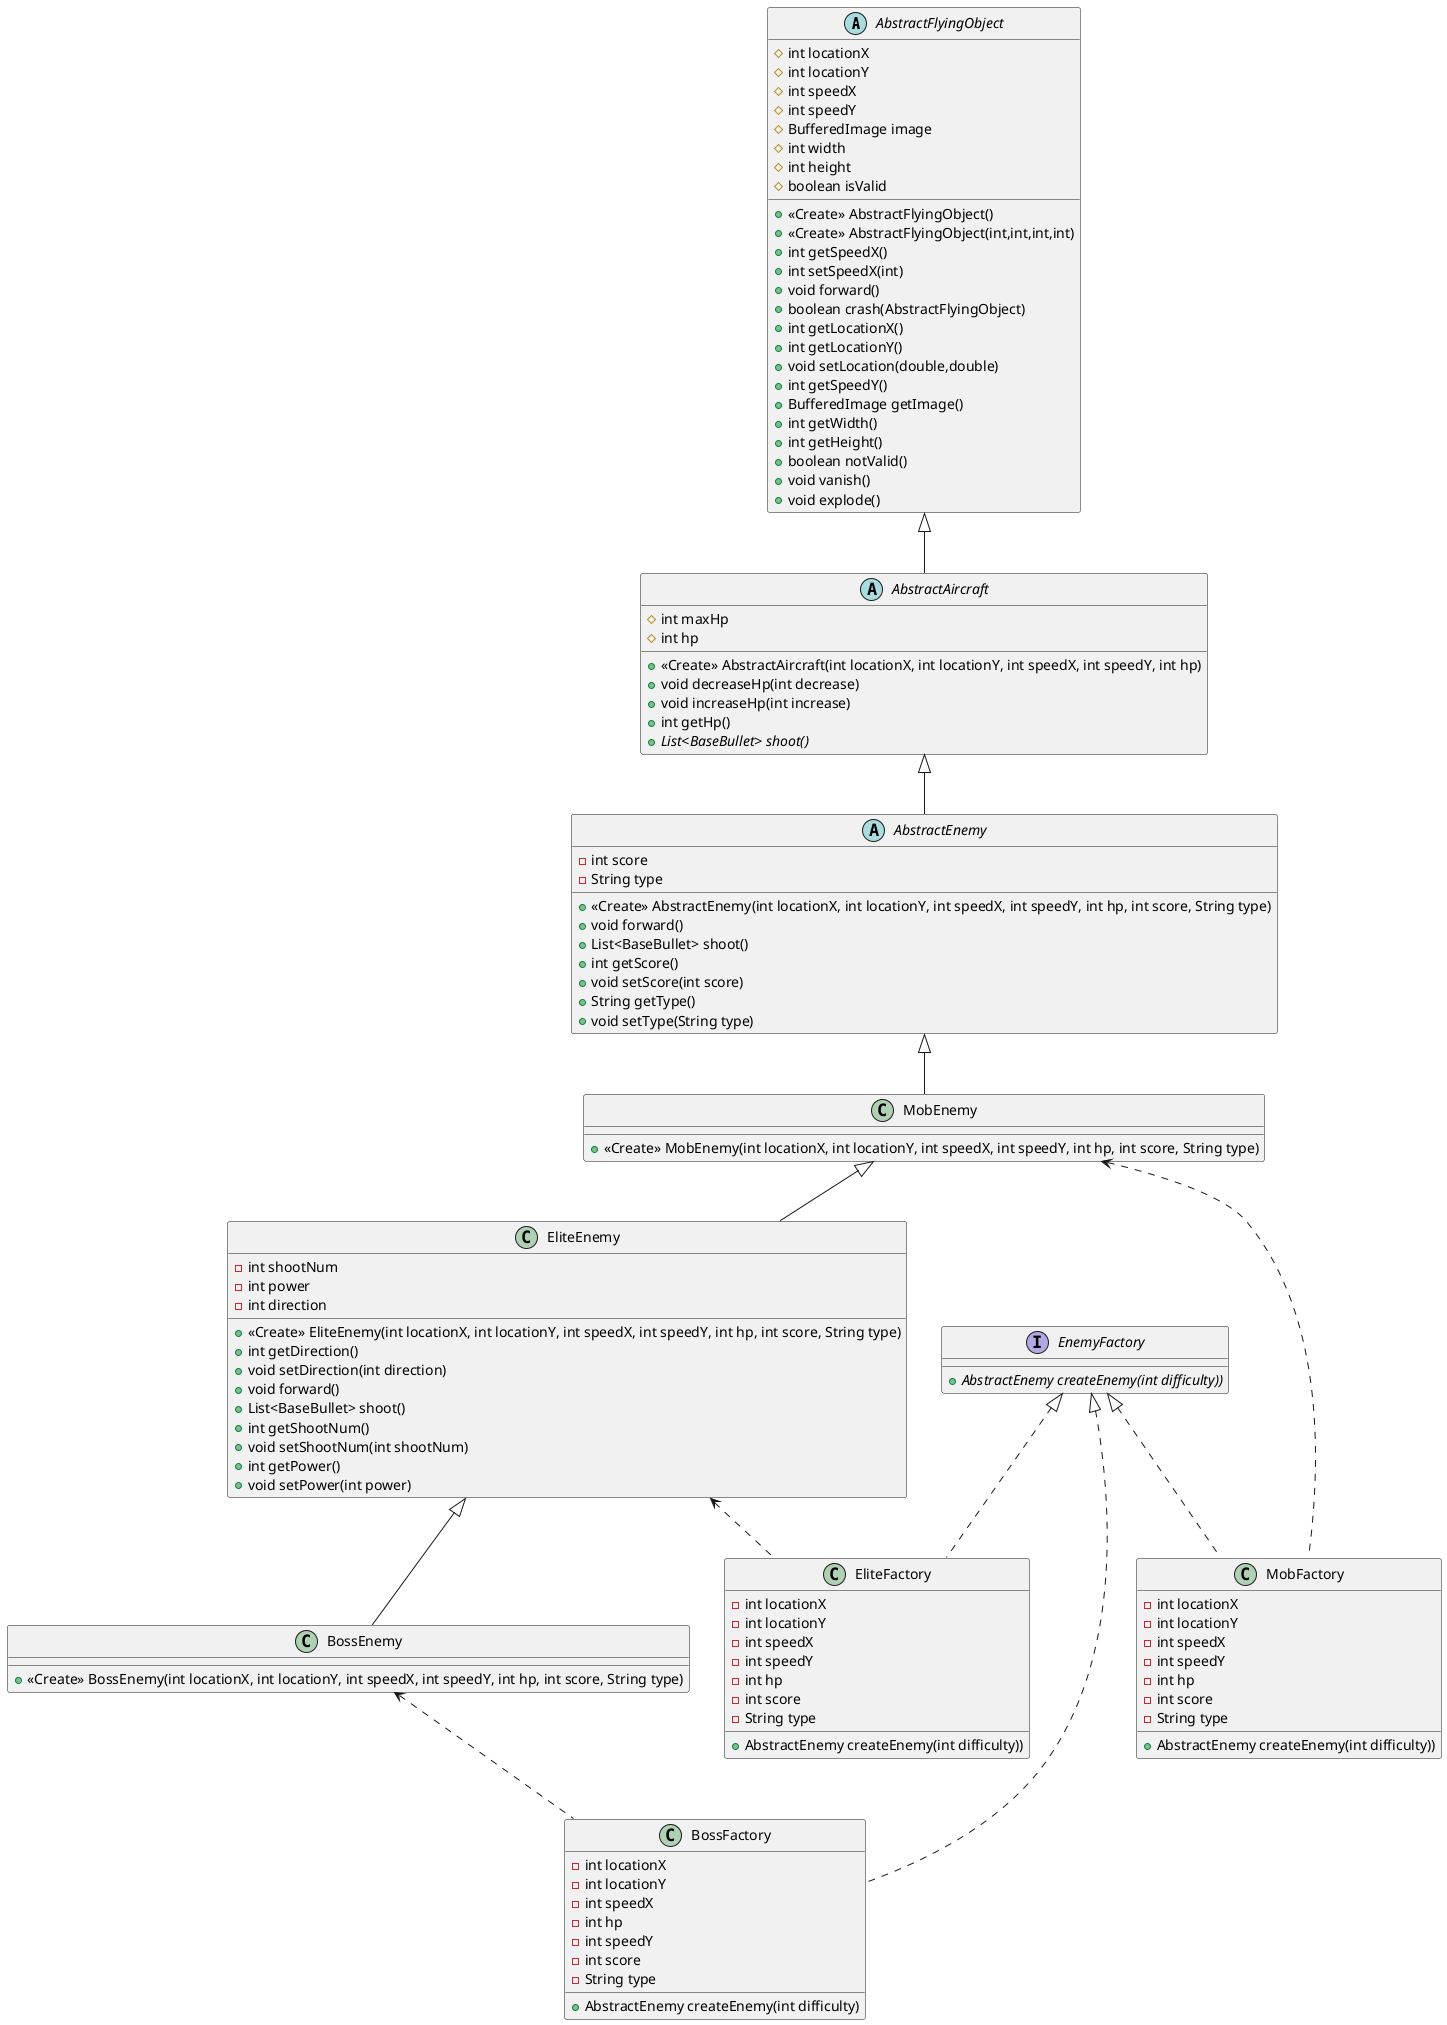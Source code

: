 @startuml
abstract class AbstractFlyingObject {
# int locationX
# int locationY
# int speedX
# int speedY
# BufferedImage image
# int width
# int height
# boolean isValid
+ <<Create>> AbstractFlyingObject()
+ <<Create>> AbstractFlyingObject(int,int,int,int)
+ int getSpeedX()
+ int setSpeedX(int)
+ void forward()
+ boolean crash(AbstractFlyingObject)
+ int getLocationX()
+ int getLocationY()
+ void setLocation(double,double)
+ int getSpeedY()
+ BufferedImage getImage()
+ int getWidth()
+ int getHeight()
+ boolean notValid()
+ void vanish()
+ void explode()
}
'class BombProp {
'+ <<Create>> BombProp(int locationX, int locationY, int speedX, int speedY, int score, String type)
'+ void activate(HeroAircraft heroAircraft, List<AbstractEnemy> abstractEnemyList, List<BaseBullet> heroBullets,int time)
'}
'class EnemyBullet {
'+ <<Create>> EnemyBullet(int locationX, int locationY, int speedX, int speedY, int power)
'}
class BossFactory {
- int locationX
- int locationY
- int speedX
- int hp
- int speedY
- int score
- String type
+ AbstractEnemy createEnemy(int difficulty)
}
abstract class AbstractAircraft {
# int maxHp
# int hp
+ <<Create>> AbstractAircraft(int locationX, int locationY, int speedX, int speedY, int hp)
+ void decreaseHp(int decrease)
+ void increaseHp(int increase)
+ int getHp()
+ {abstract}List<BaseBullet> shoot()
}
'class BulletProp {
'+ <<Create>> BulletProp(int locationX, int locationY, int speedX, int speedY, int score, String type)
'+ void activate(HeroAircraft heroAircraft, List<AbstractEnemy> abstractEnemyList, List<BaseBullet> heroBullets, int time)
'}
class EliteEnemy {
- int shootNum
- int power
- int direction
+ <<Create>> EliteEnemy(int locationX, int locationY, int speedX, int speedY, int hp, int score, String type)
+ int getDirection()
+ void setDirection(int direction)
+ void forward()
+ List<BaseBullet> shoot()
+ int getShootNum()
+ void setShootNum(int shootNum)
+ int getPower()
+ void setPower(int power)
}
'class BulletPropFactory {
'- int speedX
'- int speedY
'- int score
'+ AbstractProp createProp(int locationX, int locationY, String type)
'}
'class BaseBullet {
'- int power
'+ <<Create>> BaseBullet(int locationX, int locationY, int speedX, int speedY, int power)
'+ void forward()
'+ int getPower()
'}
class MobFactory {
- int locationX
- int locationY
- int speedX
- int speedY
- int hp
- int score
- String type
+ AbstractEnemy createEnemy(int difficulty))
}
'class BombPropFactory {
'- int speedX
'- int speedY
'- int score
'+ AbstractProp createProp(int locationX, int locationY, String type)
'}
'class HeroBullet {
'+ <<Create>> HeroBullet(int locationX, int locationY, int speedX, int speedY, int power)
'}
class MobEnemy {
+ <<Create>> MobEnemy(int locationX, int locationY, int speedX, int speedY, int hp, int score, String type)
}
'class BloodPropFactory {
'- int speedX
'- int speedY
'- int score
'+ AbstractProp createProp(int locationX, int locationY, String type)
'}
interface EnemyFactory {
+ {abstract}AbstractEnemy createEnemy(int difficulty))
}
class EliteFactory {
- int locationX
- int locationY
- int speedX
- int speedY
- int hp
- int score
- String type
+ AbstractEnemy createEnemy(int difficulty))
}
'class HeroAircraft {
'- {static} HeroAircraft heroAircraft
'- int shootNum
'- int power
'- int direction
'- boolean bulletValid
'- boolean shieldValid
'- <<Create>> HeroAircraft(int locationX, int locationY, int speedX, int speedY, int hp)
'+ {static} HeroAircraft getHeroAircraft()
'+ int getDirection()
'+ void setDirection(int direction))
'+ void forward()
'+ List<BaseBullet> shoot()
'+ int getShootNum()
'+ void setShootNum(int shootNum))
'+ int getPower()
'+ void setPower(int)
'+ boolean isBulletValid()
'+ void setBulletValid(boolean bulletValid)
'+ boolean isShieldValid()
'+ void setShieldValid(boolean shieldValid)
'}
'interface PropFactory {
'~ AbstractProp createProp(int locationX, int locationY, String type)
'}

abstract class AbstractEnemy {
- int score
- String type
+ <<Create>> AbstractEnemy(int locationX, int locationY, int speedX, int speedY, int hp, int score, String type)
+ void forward()
+ List<BaseBullet> shoot()
+ int getScore()
+ void setScore(int score)
+ String getType()
+ void setType(String type)
}
'class BloodProp {
'- int speedX
'- int speedY
'+ <<Create>> BloodProp(int locationX, int locationY, int speedX, int speedY, int score, String type)
'+ void activate(HeroAircraft heroAircraft, List<AbstractEnemy> abstractEnemyList, List<BaseBullet> heroBullets, int time)
'}
'abstract class AbstractProp {
'+ <<Create>> AbstractProp(int locationX, int locationY, int speedX, int speedY, int score, String type)
'+ void activate(HeroAircraft heroAircraft, List<AbstractEnemy> abstractEnemyList, List<BaseBullet> heroBullets, int time)
'}
class BossEnemy {
+ <<Create>> BossEnemy(int locationX, int locationY, int speedX, int speedY, int hp, int score, String type)
}


'AbstractProp <|-- BombProp
'BaseBullet <|-- EnemyBullet
EnemyFactory <|.. BossFactory
AbstractFlyingObject <|-- AbstractAircraft
'AbstractProp <|-- BulletProp
MobEnemy <|-- EliteEnemy
'PropFactory <|.. BulletPropFactory
'AbstractFlyingObject <|-- BaseBullet
EnemyFactory <|.. MobFactory
'PropFactory <|.. BombPropFactory
'BaseBullet <|-- HeroBullet
AbstractEnemy <|-- MobEnemy
'PropFactory <|.. BloodPropFactory
EnemyFactory <|.. EliteFactory
'AbstractAircraft <|-- HeroAircraft
AbstractAircraft <|-- AbstractEnemy
'AbstractProp <|-- BloodProp
'AbstractEnemy <|-- AbstractProp
EliteEnemy <|-- BossEnemy
'BloodProp <.. BloodPropFactory
'BombProp <.. BombPropFactory
'BulletProp <.. BulletPropFactory
BossEnemy <.. BossFactory
EliteEnemy <.. EliteFactory
MobEnemy <.. MobFactory
@enduml